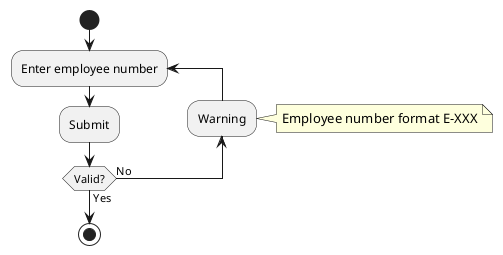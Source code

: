 @startuml
start
repeat :Enter employee number;
:Submit;
backward :Warning;
note right: Employee number format E-XXX
repeat while (Valid?) is (No) not (Yes)
stop
@enduml